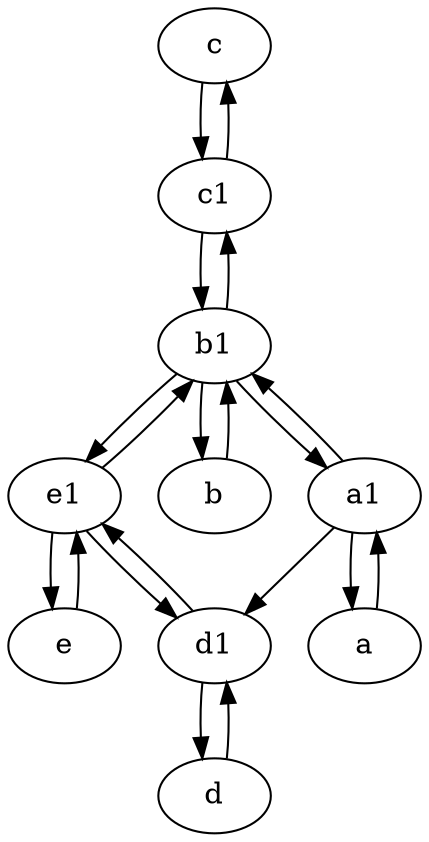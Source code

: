 digraph  {
	c [pos="20,10!"];
	d1 [pos="25,30!"];
	e1 [pos="25,45!"];
	b1 [pos="45,20!"];
	b [pos="50,20!"];
	a [pos="40,10!"];
	a1 [pos="40,15!"];
	d [pos="20,30!"];
	c1 [pos="30,15!"];
	e [pos="30,50!"];
	b -> b1;
	b1 -> e1;
	e1 -> e;
	e1 -> d1;
	a1 -> a;
	d1 -> e1;
	a -> a1;
	e1 -> b1;
	a1 -> d1;
	b1 -> c1;
	c1 -> b1;
	c -> c1;
	d -> d1;
	d1 -> d;
	e -> e1;
	c1 -> c;
	b1 -> a1;
	a1 -> b1;
	b1 -> b;

	}
